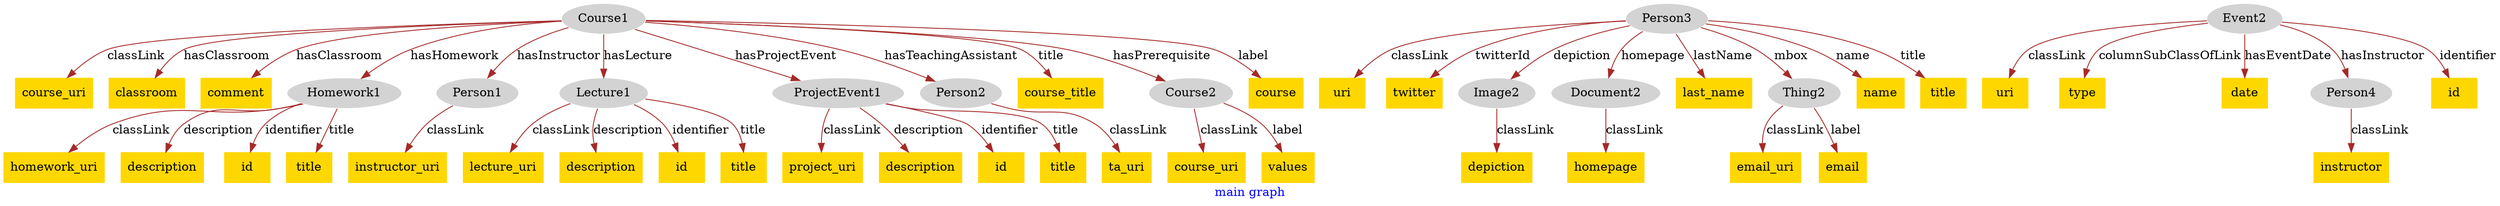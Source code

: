 digraph n0 {
fontcolor="blue"
remincross="true"
label="main graph"
n1[style="filled",color="white",fillcolor="lightgray",label="Course1"];
n2[shape="plaintext",style="filled",fillcolor="gold",label="course_uri"];
n3[shape="plaintext",style="filled",fillcolor="gold",label="classroom"];
n4[shape="plaintext",style="filled",fillcolor="gold",label="comment"];
n5[style="filled",color="white",fillcolor="lightgray",label="Homework1"];
n6[style="filled",color="white",fillcolor="lightgray",label="Person1"];
n7[style="filled",color="white",fillcolor="lightgray",label="Lecture1"];
n8[style="filled",color="white",fillcolor="lightgray",label="ProjectEvent1"];
n9[style="filled",color="white",fillcolor="lightgray",label="Person2"];
n10[shape="plaintext",style="filled",fillcolor="gold",label="course_title"];
n11[style="filled",color="white",fillcolor="lightgray",label="Course2"];
n12[shape="plaintext",style="filled",fillcolor="gold",label="course"];
n13[shape="plaintext",style="filled",fillcolor="gold",label="course_uri"];
n14[shape="plaintext",style="filled",fillcolor="gold",label="values"];
n15[shape="plaintext",style="filled",fillcolor="gold",label="homework_uri"];
n16[shape="plaintext",style="filled",fillcolor="gold",label="description"];
n17[shape="plaintext",style="filled",fillcolor="gold",label="id"];
n18[shape="plaintext",style="filled",fillcolor="gold",label="title"];
n19[shape="plaintext",style="filled",fillcolor="gold",label="lecture_uri"];
n20[shape="plaintext",style="filled",fillcolor="gold",label="description"];
n21[shape="plaintext",style="filled",fillcolor="gold",label="id"];
n22[shape="plaintext",style="filled",fillcolor="gold",label="title"];
n23[shape="plaintext",style="filled",fillcolor="gold",label="instructor_uri"];
n24[shape="plaintext",style="filled",fillcolor="gold",label="ta_uri"];
n25[shape="plaintext",style="filled",fillcolor="gold",label="project_uri"];
n26[shape="plaintext",style="filled",fillcolor="gold",label="description"];
n27[shape="plaintext",style="filled",fillcolor="gold",label="id"];
n28[shape="plaintext",style="filled",fillcolor="gold",label="title"];
n29[style="filled",color="white",fillcolor="lightgray",label="Person3"];
n30[shape="plaintext",style="filled",fillcolor="gold",label="uri"];
n31[shape="plaintext",style="filled",fillcolor="gold",label="twitter"];
n32[style="filled",color="white",fillcolor="lightgray",label="Image2"];
n33[style="filled",color="white",fillcolor="lightgray",label="Document2"];
n34[shape="plaintext",style="filled",fillcolor="gold",label="last_name"];
n35[style="filled",color="white",fillcolor="lightgray",label="Thing2"];
n36[shape="plaintext",style="filled",fillcolor="gold",label="name"];
n37[shape="plaintext",style="filled",fillcolor="gold",label="title"];
n38[shape="plaintext",style="filled",fillcolor="gold",label="email_uri"];
n39[shape="plaintext",style="filled",fillcolor="gold",label="email"];
n40[shape="plaintext",style="filled",fillcolor="gold",label="homepage"];
n41[shape="plaintext",style="filled",fillcolor="gold",label="depiction"];
n42[style="filled",color="white",fillcolor="lightgray",label="Event2"];
n43[shape="plaintext",style="filled",fillcolor="gold",label="uri"];
n44[shape="plaintext",style="filled",fillcolor="gold",label="type"];
n45[shape="plaintext",style="filled",fillcolor="gold",label="date"];
n46[style="filled",color="white",fillcolor="lightgray",label="Person4"];
n47[shape="plaintext",style="filled",fillcolor="gold",label="id"];
n48[shape="plaintext",style="filled",fillcolor="gold",label="instructor"];
n1 -> n2[color="brown",fontcolor="black",label="classLink"]
n1 -> n3[color="brown",fontcolor="black",label="hasClassroom"]
n1 -> n4[color="brown",fontcolor="black",label="hasClassroom"]
n1 -> n5[color="brown",fontcolor="black",label="hasHomework"]
n1 -> n6[color="brown",fontcolor="black",label="hasInstructor"]
n1 -> n7[color="brown",fontcolor="black",label="hasLecture"]
n1 -> n8[color="brown",fontcolor="black",label="hasProjectEvent"]
n1 -> n9[color="brown",fontcolor="black",label="hasTeachingAssistant"]
n1 -> n10[color="brown",fontcolor="black",label="title"]
n1 -> n11[color="brown",fontcolor="black",label="hasPrerequisite"]
n1 -> n12[color="brown",fontcolor="black",label="label"]
n11 -> n13[color="brown",fontcolor="black",label="classLink"]
n11 -> n14[color="brown",fontcolor="black",label="label"]
n5 -> n15[color="brown",fontcolor="black",label="classLink"]
n5 -> n16[color="brown",fontcolor="black",label="description"]
n5 -> n17[color="brown",fontcolor="black",label="identifier"]
n5 -> n18[color="brown",fontcolor="black",label="title"]
n7 -> n19[color="brown",fontcolor="black",label="classLink"]
n7 -> n20[color="brown",fontcolor="black",label="description"]
n7 -> n21[color="brown",fontcolor="black",label="identifier"]
n7 -> n22[color="brown",fontcolor="black",label="title"]
n6 -> n23[color="brown",fontcolor="black",label="classLink"]
n9 -> n24[color="brown",fontcolor="black",label="classLink"]
n8 -> n25[color="brown",fontcolor="black",label="classLink"]
n8 -> n26[color="brown",fontcolor="black",label="description"]
n8 -> n27[color="brown",fontcolor="black",label="identifier"]
n8 -> n28[color="brown",fontcolor="black",label="title"]
n29 -> n30[color="brown",fontcolor="black",label="classLink"]
n29 -> n31[color="brown",fontcolor="black",label="twitterId"]
n29 -> n32[color="brown",fontcolor="black",label="depiction"]
n29 -> n33[color="brown",fontcolor="black",label="homepage"]
n29 -> n34[color="brown",fontcolor="black",label="lastName"]
n29 -> n35[color="brown",fontcolor="black",label="mbox"]
n29 -> n36[color="brown",fontcolor="black",label="name"]
n29 -> n37[color="brown",fontcolor="black",label="title"]
n35 -> n38[color="brown",fontcolor="black",label="classLink"]
n35 -> n39[color="brown",fontcolor="black",label="label"]
n33 -> n40[color="brown",fontcolor="black",label="classLink"]
n32 -> n41[color="brown",fontcolor="black",label="classLink"]
n42 -> n43[color="brown",fontcolor="black",label="classLink"]
n42 -> n44[color="brown",fontcolor="black",label="columnSubClassOfLink"]
n42 -> n45[color="brown",fontcolor="black",label="hasEventDate"]
n42 -> n46[color="brown",fontcolor="black",label="hasInstructor"]
n42 -> n47[color="brown",fontcolor="black",label="identifier"]
n46 -> n48[color="brown",fontcolor="black",label="classLink"]
}
